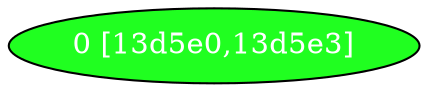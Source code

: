 diGraph libnss3{
	libnss3_0  [style=filled fillcolor="#20FF20" fontcolor="#ffffff" shape=oval label="0 [13d5e0,13d5e3]"]


}